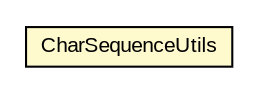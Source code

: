 #!/usr/local/bin/dot
#
# Class diagram 
# Generated by UMLGraph version R5_6-24-gf6e263 (http://www.umlgraph.org/)
#

digraph G {
	edge [fontname="arial",fontsize=10,labelfontname="arial",labelfontsize=10];
	node [fontname="arial",fontsize=10,shape=plaintext];
	nodesep=0.25;
	ranksep=0.5;
	// org.miloss.fgsms.common.codec.CharSequenceUtils
	c720 [label=<<table title="org.miloss.fgsms.common.codec.CharSequenceUtils" border="0" cellborder="1" cellspacing="0" cellpadding="2" port="p" bgcolor="lemonChiffon" href="./CharSequenceUtils.html">
		<tr><td><table border="0" cellspacing="0" cellpadding="1">
<tr><td align="center" balign="center"> CharSequenceUtils </td></tr>
		</table></td></tr>
		</table>>, URL="./CharSequenceUtils.html", fontname="arial", fontcolor="black", fontsize=10.0];
}

